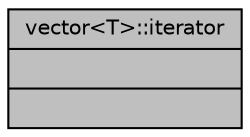 digraph "vector&lt;T&gt;::iterator"
{
 // INTERACTIVE_SVG=YES
  bgcolor="transparent";
  edge [fontname="Helvetica",fontsize="10",labelfontname="Helvetica",labelfontsize="10"];
  node [fontname="Helvetica",fontsize="10",shape=record];
  Node1 [label="{vector\<T\>::iterator\n||}",height=0.2,width=0.4,color="black", fillcolor="grey75", style="filled", fontcolor="black"];
}

